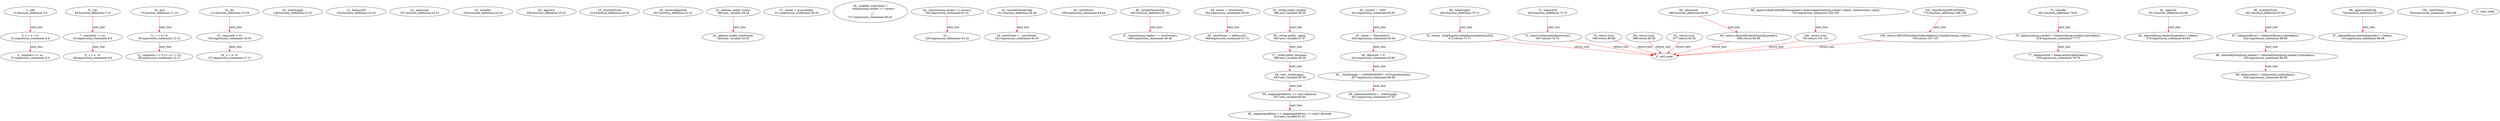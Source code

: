 digraph  {
13 [label="2_ add\n13-function_definition-3-6", type_label=function_definition];
31 [label="3_ c = a + b;\n31-expression_statement-4-4", type_label=expression_statement];
37 [label="4_ require(c >= a);\n37-expression_statement-5-5", type_label=expression_statement];
44 [label="6_ sub\n44-function_definition-7-10", type_label=function_definition];
62 [label="7_ require(b <= a);\n62-expression_statement-8-8", type_label=expression_statement];
69 [label="8_ c = a - b;\n69-expression_statement-9-9", type_label=expression_statement];
75 [label="10_ mul\n75-function_definition-11-14", type_label=function_definition];
93 [label="11_ c = a * b;\n93-expression_statement-12-12", type_label=expression_statement];
99 [label="12_ require(a == 0 || c / a == b);\n99-expression_statement-13-13", type_label=expression_statement];
112 [label="14_ div\n112-function_definition-15-18", type_label=function_definition];
130 [label="15_ require(b > 0);\n130-expression_statement-16-16", type_label=expression_statement];
137 [label="16_ c = a / b;\n137-expression_statement-17-17", type_label=expression_statement];
146 [label="20_ totalSupply\n146-function_definition-21-21", type_label=function_definition];
154 [label="21_ balanceOf\n154-function_definition-22-22", type_label=function_definition];
167 [label="22_ allowance\n167-function_definition-23-23", type_label=function_definition];
184 [label="23_ transfer\n184-function_definition-24-24", type_label=function_definition];
200 [label="24_ approve\n200-function_definition-25-25", type_label=function_definition];
216 [label="25_ transferFrom\n216-function_definition-26-26", type_label=function_definition];
267 [label="30_ receiveApproval\n267-function_definition-31-31", type_label=function_definition];
289 [label="33_ address public owner;\n289-new_variable-34-34", type_label=new_variable];
294 [label="34_ address public newOwner;\n294-new_variable-35-35", type_label=new_variable];
311 [label="37_ owner = msg.sender;\n311-expression_statement-38-38", type_label=expression_statement];
317 [label="39_ modifier onlyOwner {\n        require(msg.sender == owner);\n        _;\n    }\n317-expression_statement-40-43", type_label=expression_statement];
320 [label="40_ require(msg.sender == owner);\n320-expression_statement-41-41", type_label=expression_statement];
329 [label="41_ _;\n329-expression_statement-42-42", type_label=expression_statement];
331 [label="43_ transferOwnership\n331-function_definition-44-46", type_label=function_definition];
338 [label="43_ onlyOwner\n338-expression_statement-44-44", type_label=expression_statement];
341 [label="44_ newOwner = _newOwner;\n341-expression_statement-45-45", type_label=expression_statement];
345 [label="46_ acceptOwnership\n345-function_definition-47-52", type_label=function_definition];
349 [label="47_ require(msg.sender == newOwner);\n349-expression_statement-48-48", type_label=expression_statement];
364 [label="49_ owner = newOwner;\n364-expression_statement-50-50", type_label=expression_statement];
368 [label="50_ newOwner = address(0);\n368-expression_statement-51-51", type_label=expression_statement];
388 [label="55_ string public symbol;\n388-new_variable-56-56", type_label=new_variable];
393 [label="56_ string public  name;\n393-new_variable-57-57", type_label=new_variable];
398 [label="57_ uint8 public decimals;\n398-new_variable-58-58", type_label=new_variable];
403 [label="58_ uint _totalSupply;\n403-new_variable-59-59", type_label=new_variable];
407 [label="59_ mapping(address => uint) balances;\n407-new_variable-60-60", type_label=new_variable];
413 [label="60_ mapping(address => mapping(address => uint)) allowed;\n413-new_variable-61-61", type_label=new_variable];
423 [label="62_ symbol = \"DIS\";\n423-expression_statement-63-63", type_label=expression_statement];
428 [label="63_ name = \"Dissolution\";\n428-expression_statement-64-64", type_label=expression_statement];
433 [label="64_ decimals = 0;\n433-expression_statement-65-65", type_label=expression_statement];
437 [label="65_ _totalSupply = 100000000000 * 10**uint(decimals);\n437-expression_statement-66-66", type_label=expression_statement];
447 [label="66_ balances[owner] = _totalSupply;\n447-expression_statement-67-67", type_label=expression_statement];
463 [label="69_ totalSupply\n463-function_definition-70-72", type_label=function_definition];
472 [label="70_ return _totalSupply.sub(balances[address(0)]);\n472-return-71-71", type_label=return];
483 [label="72_ balanceOf\n483-function_definition-73-75", type_label=function_definition];
497 [label="73_ return balances[tokenOwner];\n497-return-74-74", type_label=return];
501 [label="75_ transfer\n501-function_definition-76-81", type_label=function_definition];
518 [label="76_ balances[msg.sender] = balances[msg.sender].sub(tokens);\n518-expression_statement-77-77", type_label=expression_statement];
535 [label="77_ balances[to] = balances[to].add(tokens);\n535-expression_statement-78-78", type_label=expression_statement];
558 [label="79_ return true;\n558-return-80-80", type_label=return];
561 [label="81_ approve\n561-function_definition-82-86", type_label=function_definition];
578 [label="82_ allowed[msg.sender][spender] = tokens;\n578-expression_statement-83-83", type_label=expression_statement];
598 [label="84_ return true;\n598-return-85-85", type_label=return];
601 [label="86_ transferFrom\n601-function_definition-87-93", type_label=function_definition];
622 [label="87_ balances[from] = balances[from].sub(tokens);\n622-expression_statement-88-88", type_label=expression_statement];
635 [label="88_ allowed[from][msg.sender] = allowed[from][msg.sender].sub(tokens);\n635-expression_statement-89-89", type_label=expression_statement];
656 [label="89_ balances[to] = balances[to].add(tokens);\n656-expression_statement-90-90", type_label=expression_statement];
677 [label="91_ return true;\n677-return-92-92", type_label=return];
680 [label="93_ allowance\n680-function_definition-94-96", type_label=function_definition];
698 [label="94_ return allowed[tokenOwner][spender];\n698-return-95-95", type_label=return];
704 [label="96_ approveAndCall\n704-function_definition-97-102", type_label=function_definition];
725 [label="97_ allowed[msg.sender][spender] = tokens;\n725-expression_statement-98-98", type_label=expression_statement];
745 [label="99_ ApproveAndCallFallBack(spender).receiveApproval(msg.sender, tokens, address(this), data);\n745-expression_statement-100-100", type_label=expression_statement];
765 [label="100_ return true;\n765-return-101-101", type_label=return];
774 [label="105_ transferAnyERC20Token\n774-function_definition-106-108", type_label=function_definition];
785 [label="105_ onlyOwner\n785-expression_statement-106-106", type_label=expression_statement];
793 [label="106_ return ERC20Interface(tokenAddress).transfer(owner, tokens);\n793-return-107-107", type_label=return];
1 [label="0_ start_node", type_label=start];
2 [label="0_ exit_node", type_label=exit];
13 -> 31  [color=red, controlflow_type=next_line, edge_type=CFG_edge, key=0, label=next_line];
31 -> 37  [color=red, controlflow_type=next_line, edge_type=CFG_edge, key=0, label=next_line];
44 -> 62  [color=red, controlflow_type=next_line, edge_type=CFG_edge, key=0, label=next_line];
62 -> 69  [color=red, controlflow_type=next_line, edge_type=CFG_edge, key=0, label=next_line];
75 -> 93  [color=red, controlflow_type=next_line, edge_type=CFG_edge, key=0, label=next_line];
93 -> 99  [color=red, controlflow_type=next_line, edge_type=CFG_edge, key=0, label=next_line];
112 -> 130  [color=red, controlflow_type=next_line, edge_type=CFG_edge, key=0, label=next_line];
130 -> 137  [color=red, controlflow_type=next_line, edge_type=CFG_edge, key=0, label=next_line];
289 -> 294  [color=red, controlflow_type=next_line, edge_type=CFG_edge, key=0, label=next_line];
320 -> 329  [color=red, controlflow_type=next_line, edge_type=CFG_edge, key=0, label=next_line];
331 -> 341  [color=red, controlflow_type=next_line, edge_type=CFG_edge, key=0, label=next_line];
345 -> 349  [color=red, controlflow_type=next_line, edge_type=CFG_edge, key=0, label=next_line];
364 -> 368  [color=red, controlflow_type=next_line, edge_type=CFG_edge, key=0, label=next_line];
388 -> 393  [color=red, controlflow_type=next_line, edge_type=CFG_edge, key=0, label=next_line];
393 -> 398  [color=red, controlflow_type=next_line, edge_type=CFG_edge, key=0, label=next_line];
398 -> 403  [color=red, controlflow_type=next_line, edge_type=CFG_edge, key=0, label=next_line];
403 -> 407  [color=red, controlflow_type=next_line, edge_type=CFG_edge, key=0, label=next_line];
407 -> 413  [color=red, controlflow_type=next_line, edge_type=CFG_edge, key=0, label=next_line];
423 -> 428  [color=red, controlflow_type=next_line, edge_type=CFG_edge, key=0, label=next_line];
428 -> 433  [color=red, controlflow_type=next_line, edge_type=CFG_edge, key=0, label=next_line];
433 -> 437  [color=red, controlflow_type=next_line, edge_type=CFG_edge, key=0, label=next_line];
437 -> 447  [color=red, controlflow_type=next_line, edge_type=CFG_edge, key=0, label=next_line];
463 -> 472  [color=red, controlflow_type=next_line, edge_type=CFG_edge, key=0, label=next_line];
472 -> 2  [color=red, controlflow_type=return_exit, edge_type=CFG_edge, key=0, label=return_exit];
483 -> 497  [color=red, controlflow_type=next_line, edge_type=CFG_edge, key=0, label=next_line];
497 -> 2  [color=red, controlflow_type=return_exit, edge_type=CFG_edge, key=0, label=return_exit];
501 -> 518  [color=red, controlflow_type=next_line, edge_type=CFG_edge, key=0, label=next_line];
518 -> 535  [color=red, controlflow_type=next_line, edge_type=CFG_edge, key=0, label=next_line];
558 -> 2  [color=red, controlflow_type=return_exit, edge_type=CFG_edge, key=0, label=return_exit];
561 -> 578  [color=red, controlflow_type=next_line, edge_type=CFG_edge, key=0, label=next_line];
598 -> 2  [color=red, controlflow_type=return_exit, edge_type=CFG_edge, key=0, label=return_exit];
601 -> 622  [color=red, controlflow_type=next_line, edge_type=CFG_edge, key=0, label=next_line];
622 -> 635  [color=red, controlflow_type=next_line, edge_type=CFG_edge, key=0, label=next_line];
635 -> 656  [color=red, controlflow_type=next_line, edge_type=CFG_edge, key=0, label=next_line];
677 -> 2  [color=red, controlflow_type=return_exit, edge_type=CFG_edge, key=0, label=return_exit];
680 -> 698  [color=red, controlflow_type=next_line, edge_type=CFG_edge, key=0, label=next_line];
698 -> 2  [color=red, controlflow_type=return_exit, edge_type=CFG_edge, key=0, label=return_exit];
704 -> 725  [color=red, controlflow_type=next_line, edge_type=CFG_edge, key=0, label=next_line];
745 -> 765  [color=red, controlflow_type=next_line, edge_type=CFG_edge, key=0, label=next_line];
765 -> 2  [color=red, controlflow_type=return_exit, edge_type=CFG_edge, key=0, label=return_exit];
774 -> 793  [color=red, controlflow_type=next_line, edge_type=CFG_edge, key=0, label=next_line];
793 -> 2  [color=red, controlflow_type=return_exit, edge_type=CFG_edge, key=0, label=return_exit];
}
